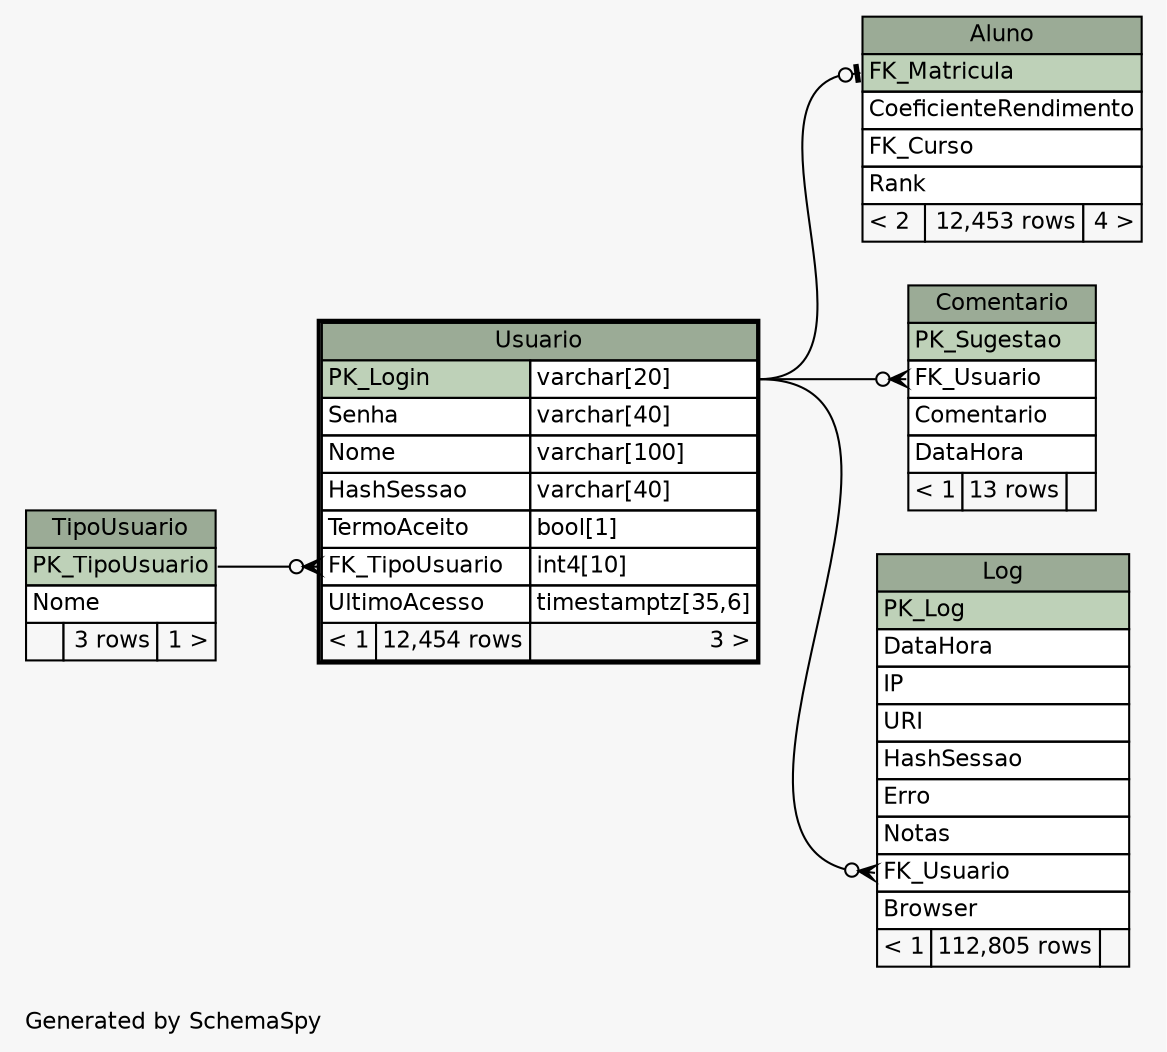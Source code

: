 // dot 2.36.0 on Linux 3.13.0-24-generic
// SchemaSpy rev 590
digraph "oneDegreeRelationshipsDiagram" {
  graph [
    rankdir="RL"
    bgcolor="#f7f7f7"
    label="\nGenerated by SchemaSpy"
    labeljust="l"
    nodesep="0.18"
    ranksep="0.46"
    fontname="Helvetica"
    fontsize="11"
  ];
  node [
    fontname="Helvetica"
    fontsize="11"
    shape="plaintext"
  ];
  edge [
    arrowsize="0.8"
  ];
  "Aluno":"FK_Matricula":w -> "Usuario":"PK_Login.type":e [arrowhead=none dir=back arrowtail=teeodot];
  "Comentario":"FK_Usuario":w -> "Usuario":"PK_Login.type":e [arrowhead=none dir=back arrowtail=crowodot];
  "Log":"FK_Usuario":w -> "Usuario":"PK_Login.type":e [arrowhead=none dir=back arrowtail=crowodot];
  "Usuario":"FK_TipoUsuario":w -> "TipoUsuario":"PK_TipoUsuario":e [arrowhead=none dir=back arrowtail=crowodot];
  "Aluno" [
    label=<
    <TABLE BORDER="0" CELLBORDER="1" CELLSPACING="0" BGCOLOR="#ffffff">
      <TR><TD COLSPAN="3" BGCOLOR="#9bab96" ALIGN="CENTER">Aluno</TD></TR>
      <TR><TD PORT="FK_Matricula" COLSPAN="3" BGCOLOR="#bed1b8" ALIGN="LEFT">FK_Matricula</TD></TR>
      <TR><TD PORT="CoeficienteRendimento" COLSPAN="3" ALIGN="LEFT">CoeficienteRendimento</TD></TR>
      <TR><TD PORT="FK_Curso" COLSPAN="3" ALIGN="LEFT">FK_Curso</TD></TR>
      <TR><TD PORT="Rank" COLSPAN="3" ALIGN="LEFT">Rank</TD></TR>
      <TR><TD ALIGN="LEFT" BGCOLOR="#f7f7f7">&lt; 2</TD><TD ALIGN="RIGHT" BGCOLOR="#f7f7f7">12,453 rows</TD><TD ALIGN="RIGHT" BGCOLOR="#f7f7f7">4 &gt;</TD></TR>
    </TABLE>>
    URL="Aluno.html"
    tooltip="Aluno"
  ];
  "Comentario" [
    label=<
    <TABLE BORDER="0" CELLBORDER="1" CELLSPACING="0" BGCOLOR="#ffffff">
      <TR><TD COLSPAN="3" BGCOLOR="#9bab96" ALIGN="CENTER">Comentario</TD></TR>
      <TR><TD PORT="PK_Sugestao" COLSPAN="3" BGCOLOR="#bed1b8" ALIGN="LEFT">PK_Sugestao</TD></TR>
      <TR><TD PORT="FK_Usuario" COLSPAN="3" ALIGN="LEFT">FK_Usuario</TD></TR>
      <TR><TD PORT="Comentario" COLSPAN="3" ALIGN="LEFT">Comentario</TD></TR>
      <TR><TD PORT="DataHora" COLSPAN="3" ALIGN="LEFT">DataHora</TD></TR>
      <TR><TD ALIGN="LEFT" BGCOLOR="#f7f7f7">&lt; 1</TD><TD ALIGN="RIGHT" BGCOLOR="#f7f7f7">13 rows</TD><TD ALIGN="RIGHT" BGCOLOR="#f7f7f7">  </TD></TR>
    </TABLE>>
    URL="Comentario.html"
    tooltip="Comentario"
  ];
  "Log" [
    label=<
    <TABLE BORDER="0" CELLBORDER="1" CELLSPACING="0" BGCOLOR="#ffffff">
      <TR><TD COLSPAN="3" BGCOLOR="#9bab96" ALIGN="CENTER">Log</TD></TR>
      <TR><TD PORT="PK_Log" COLSPAN="3" BGCOLOR="#bed1b8" ALIGN="LEFT">PK_Log</TD></TR>
      <TR><TD PORT="DataHora" COLSPAN="3" ALIGN="LEFT">DataHora</TD></TR>
      <TR><TD PORT="IP" COLSPAN="3" ALIGN="LEFT">IP</TD></TR>
      <TR><TD PORT="URI" COLSPAN="3" ALIGN="LEFT">URI</TD></TR>
      <TR><TD PORT="HashSessao" COLSPAN="3" ALIGN="LEFT">HashSessao</TD></TR>
      <TR><TD PORT="Erro" COLSPAN="3" ALIGN="LEFT">Erro</TD></TR>
      <TR><TD PORT="Notas" COLSPAN="3" ALIGN="LEFT">Notas</TD></TR>
      <TR><TD PORT="FK_Usuario" COLSPAN="3" ALIGN="LEFT">FK_Usuario</TD></TR>
      <TR><TD PORT="Browser" COLSPAN="3" ALIGN="LEFT">Browser</TD></TR>
      <TR><TD ALIGN="LEFT" BGCOLOR="#f7f7f7">&lt; 1</TD><TD ALIGN="RIGHT" BGCOLOR="#f7f7f7">112,805 rows</TD><TD ALIGN="RIGHT" BGCOLOR="#f7f7f7">  </TD></TR>
    </TABLE>>
    URL="Log.html"
    tooltip="Log"
  ];
  "TipoUsuario" [
    label=<
    <TABLE BORDER="0" CELLBORDER="1" CELLSPACING="0" BGCOLOR="#ffffff">
      <TR><TD COLSPAN="3" BGCOLOR="#9bab96" ALIGN="CENTER">TipoUsuario</TD></TR>
      <TR><TD PORT="PK_TipoUsuario" COLSPAN="3" BGCOLOR="#bed1b8" ALIGN="LEFT">PK_TipoUsuario</TD></TR>
      <TR><TD PORT="Nome" COLSPAN="3" ALIGN="LEFT">Nome</TD></TR>
      <TR><TD ALIGN="LEFT" BGCOLOR="#f7f7f7">  </TD><TD ALIGN="RIGHT" BGCOLOR="#f7f7f7">3 rows</TD><TD ALIGN="RIGHT" BGCOLOR="#f7f7f7">1 &gt;</TD></TR>
    </TABLE>>
    URL="TipoUsuario.html"
    tooltip="TipoUsuario"
  ];
  "Usuario" [
    label=<
    <TABLE BORDER="2" CELLBORDER="1" CELLSPACING="0" BGCOLOR="#ffffff">
      <TR><TD COLSPAN="3" BGCOLOR="#9bab96" ALIGN="CENTER">Usuario</TD></TR>
      <TR><TD PORT="PK_Login" COLSPAN="2" BGCOLOR="#bed1b8" ALIGN="LEFT">PK_Login</TD><TD PORT="PK_Login.type" ALIGN="LEFT">varchar[20]</TD></TR>
      <TR><TD PORT="Senha" COLSPAN="2" ALIGN="LEFT">Senha</TD><TD PORT="Senha.type" ALIGN="LEFT">varchar[40]</TD></TR>
      <TR><TD PORT="Nome" COLSPAN="2" ALIGN="LEFT">Nome</TD><TD PORT="Nome.type" ALIGN="LEFT">varchar[100]</TD></TR>
      <TR><TD PORT="HashSessao" COLSPAN="2" ALIGN="LEFT">HashSessao</TD><TD PORT="HashSessao.type" ALIGN="LEFT">varchar[40]</TD></TR>
      <TR><TD PORT="TermoAceito" COLSPAN="2" ALIGN="LEFT">TermoAceito</TD><TD PORT="TermoAceito.type" ALIGN="LEFT">bool[1]</TD></TR>
      <TR><TD PORT="FK_TipoUsuario" COLSPAN="2" ALIGN="LEFT">FK_TipoUsuario</TD><TD PORT="FK_TipoUsuario.type" ALIGN="LEFT">int4[10]</TD></TR>
      <TR><TD PORT="UltimoAcesso" COLSPAN="2" ALIGN="LEFT">UltimoAcesso</TD><TD PORT="UltimoAcesso.type" ALIGN="LEFT">timestamptz[35,6]</TD></TR>
      <TR><TD ALIGN="LEFT" BGCOLOR="#f7f7f7">&lt; 1</TD><TD ALIGN="RIGHT" BGCOLOR="#f7f7f7">12,454 rows</TD><TD ALIGN="RIGHT" BGCOLOR="#f7f7f7">3 &gt;</TD></TR>
    </TABLE>>
    URL="Usuario.html"
    tooltip="Usuario"
  ];
}
